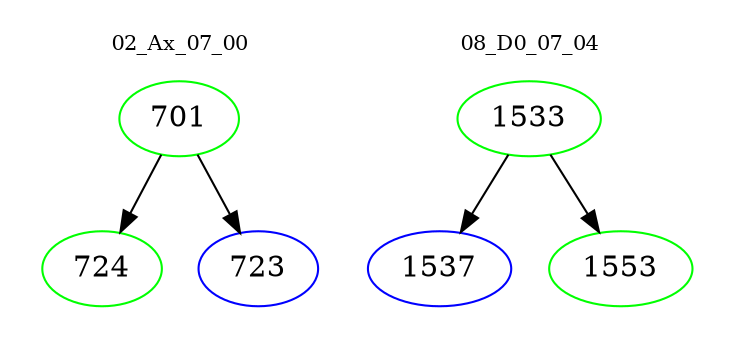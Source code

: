 digraph{
subgraph cluster_0 {
color = white
label = "02_Ax_07_00";
fontsize=10;
T0_701 [label="701", color="green"]
T0_701 -> T0_724 [color="black"]
T0_724 [label="724", color="green"]
T0_701 -> T0_723 [color="black"]
T0_723 [label="723", color="blue"]
}
subgraph cluster_1 {
color = white
label = "08_D0_07_04";
fontsize=10;
T1_1533 [label="1533", color="green"]
T1_1533 -> T1_1537 [color="black"]
T1_1537 [label="1537", color="blue"]
T1_1533 -> T1_1553 [color="black"]
T1_1553 [label="1553", color="green"]
}
}
